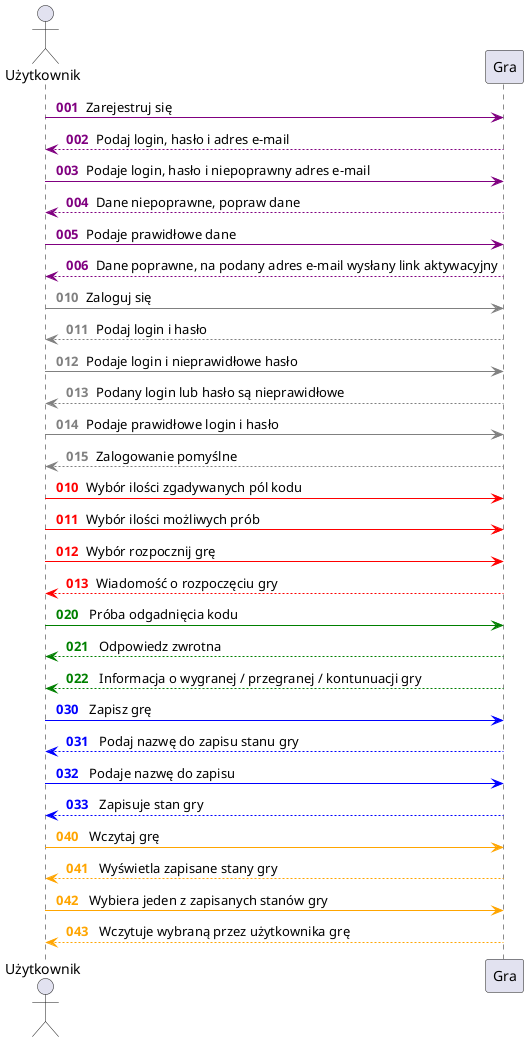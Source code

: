 @startuml

autonumber "<font color=purple><b> 000 "
actor Użytkownik
Użytkownik -[#purple]> Gra : Zarejestruj się
Użytkownik  <-[#purple]- Gra : Podaj login, hasło i adres e-mail
Użytkownik -[#purple]> Gra : Podaje login, hasło i niepoprawny adres e-mail
Użytkownik  <-[#purple]- Gra : Dane niepoprawne, popraw dane
Użytkownik -[#purple]> Gra : Podaje prawidłowe dane
Użytkownik  <-[#purple]- Gra : Dane poprawne, na podany adres e-mail wysłany link aktywacyjny

autonumber 10 1 "<font color=grey><b> 000 "
Użytkownik -[#grey]> Gra : Zaloguj się
Użytkownik  <-[#grey]- Gra : Podaj login i hasło
Użytkownik -[#grey]> Gra : Podaje login i nieprawidłowe hasło
Użytkownik  <-[#grey]- Gra : Podany login lub hasło są nieprawidłowe
Użytkownik -[#grey]> Gra : Podaje prawidłowe login i hasło
Użytkownik  <-[#grey]- Gra : Zalogowanie pomyślne

autonumber 10 1 "<font color=red><b> 000 "
Użytkownik -[#red]> Gra : Wybór ilości zgadywanych pól kodu
Użytkownik -[#red]> Gra : Wybór ilości możliwych prób
Użytkownik -[#red]> Gra : Wybór rozpocznij grę
Użytkownik  <-[#red]- Gra : Wiadomość o rozpoczęciu gry

autonumber 20 1 "<font color=green><b> 000  "
Użytkownik -[#green]> Gra : Próba odgadnięcia kodu
Użytkownik <-[#green]- Gra : Odpowiedz zwrotna
Użytkownik <-[#green]- Gra : Informacja o wygranej / przegranej / kontunuacji gry

autonumber 30 1 "<font color=blue><b> 000  "
Użytkownik -[#blue]> Gra : Zapisz grę
Użytkownik <-[#blue]- Gra : Podaj nazwę do zapisu stanu gry
Użytkownik -[#blue]> Gra : Podaje nazwę do zapisu
Użytkownik <-[#blue]- Gra : Zapisuje stan gry

autonumber 40 1 "<font color=orange><b> 000  "
Użytkownik -[#orange]> Gra : Wczytaj grę
Użytkownik <-[#orange]- Gra : Wyświetla zapisane stany gry
Użytkownik -[#orange]> Gra : Wybiera jeden z zapisanych stanów gry
Użytkownik <-[#orange]- Gra : Wczytuje wybraną przez użytkownika grę

@enduml
